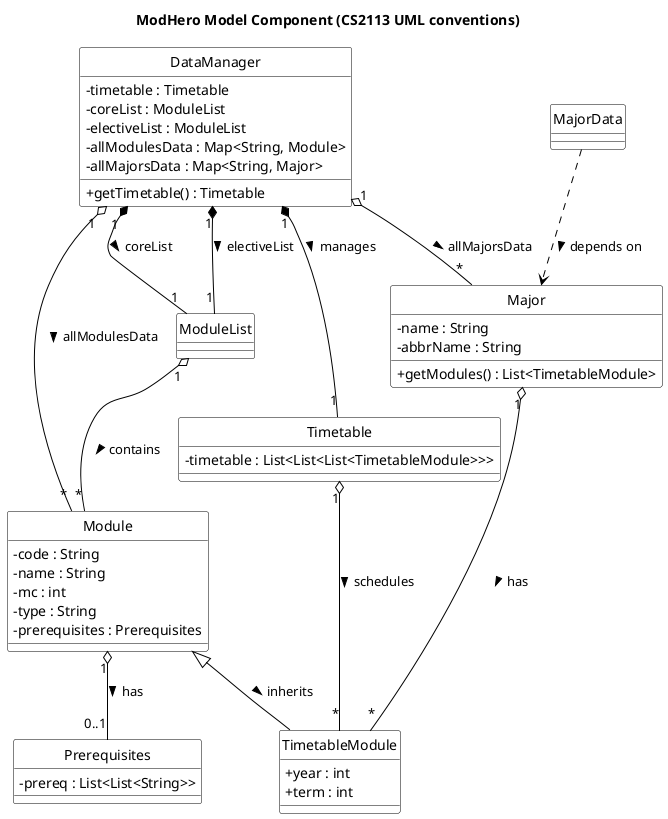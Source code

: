 @startuml
title ModHero Model Component (CS2113 UML conventions)

' ======== CS2113 STYLE SETTINGS ========
hide circle
hide stereotypes
skinparam monochrome true
skinparam shadowing false
skinparam classFontSize 14
skinparam classAttributeIconSize 0
skinparam ArrowColor black
skinparam ClassBorderColor black
skinparam ClassBackgroundColor white

' ======== CLASSES ========

class DataManager {
  - timetable : Timetable
  - coreList : ModuleList
  - electiveList : ModuleList
  - allModulesData : Map<String, Module>
  - allMajorsData : Map<String, Major>
  + getTimetable() : Timetable
}

class Major {
  - name : String
  - abbrName : String
  + getModules() : List<TimetableModule>
}

class MajorData

class Module {
  - code : String
  - name : String
  - mc : int
  - type : String
  - prerequisites : Prerequisites
}

class TimetableModule {
  + year : int
  + term : int
}

class ModuleList

class Prerequisites {
  - prereq : List<List<String>>
}

class Timetable {
  - timetable : List<List<List<TimetableModule>>>
}

' ======== RELATIONSHIPS ========

DataManager "1" *-- "1" Timetable : manages >
DataManager "1" *-- "1" ModuleList : coreList >
DataManager "1" *-- "1" ModuleList : electiveList >
DataManager "1" o-- "*" Module : allModulesData >
DataManager "1" o-- "*" Major : allMajorsData >

Major "1" o-- "*" TimetableModule : has >
ModuleList "1" o-- "*" Module : contains >
Module "1" o-- "0..1" Prerequisites : has >
Timetable "1" o-- "*" TimetableModule : schedules >
MajorData ..> Major : depends on >

Module <|-- TimetableModule : inherits >
@enduml